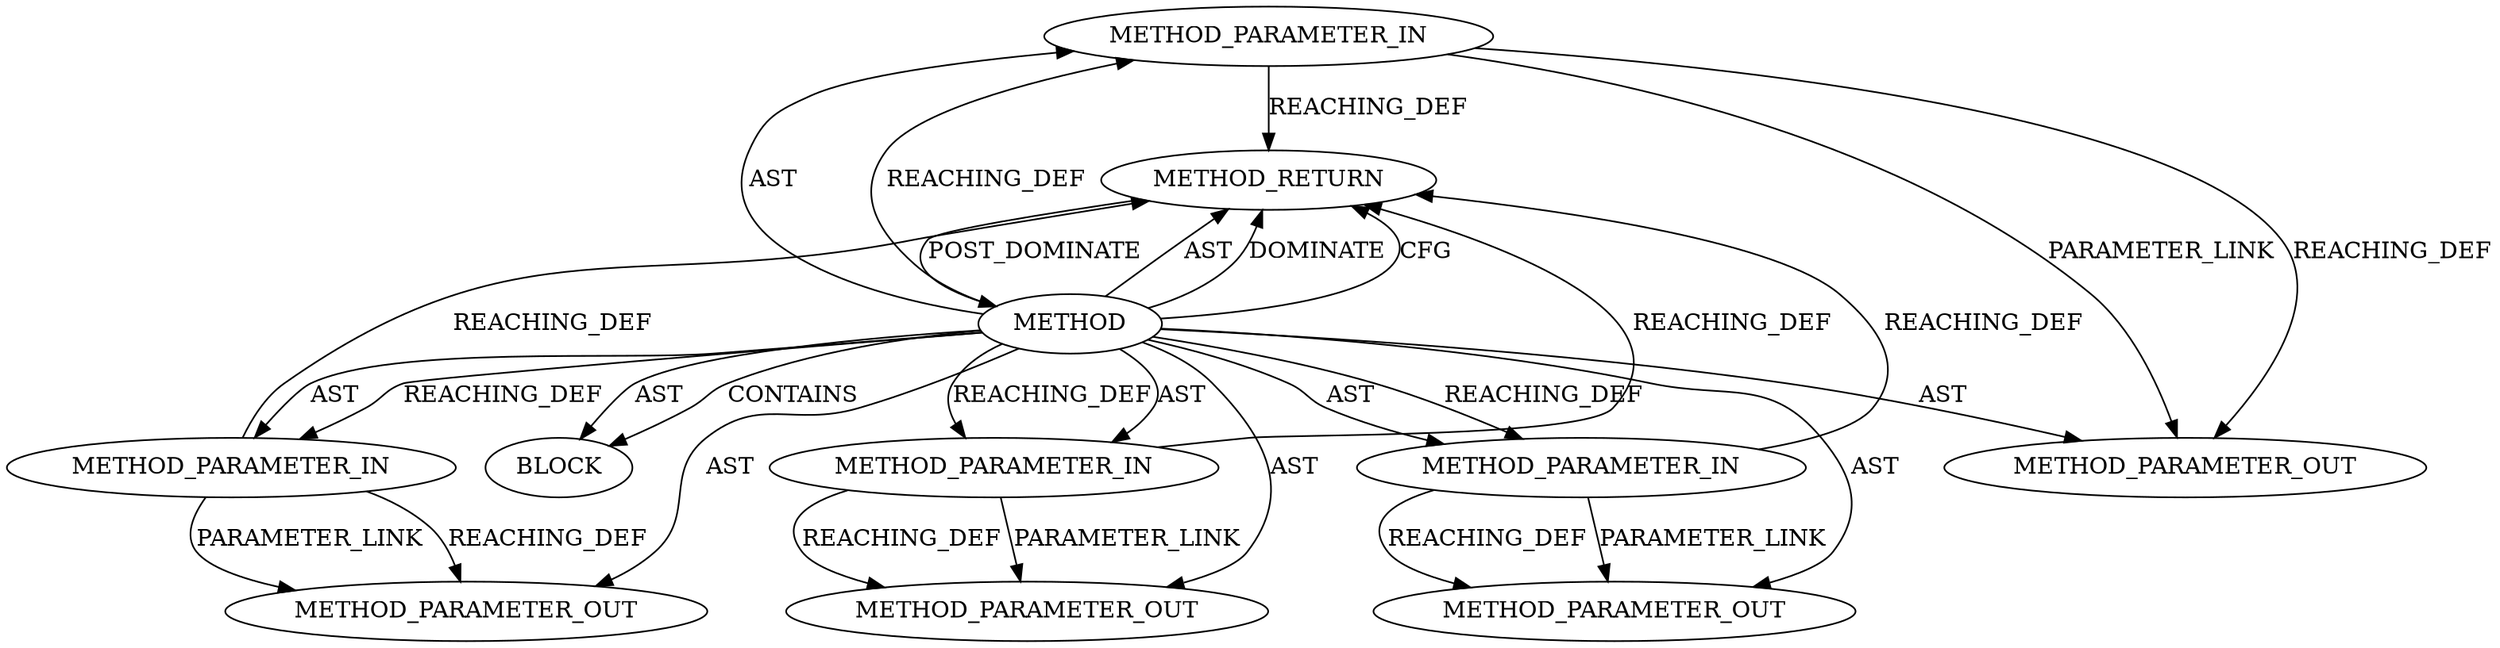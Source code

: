 digraph {
  26286 [label=METHOD_PARAMETER_IN ORDER=3 CODE="p3" IS_VARIADIC=false TYPE_FULL_NAME="ANY" EVALUATION_STRATEGY="BY_VALUE" INDEX=3 NAME="p3"]
  27514 [label=METHOD_PARAMETER_OUT ORDER=2 CODE="p2" IS_VARIADIC=false TYPE_FULL_NAME="ANY" EVALUATION_STRATEGY="BY_VALUE" INDEX=2 NAME="p2"]
  26289 [label=METHOD_RETURN ORDER=2 CODE="RET" TYPE_FULL_NAME="ANY" EVALUATION_STRATEGY="BY_VALUE"]
  27515 [label=METHOD_PARAMETER_OUT ORDER=3 CODE="p3" IS_VARIADIC=false TYPE_FULL_NAME="ANY" EVALUATION_STRATEGY="BY_VALUE" INDEX=3 NAME="p3"]
  26284 [label=METHOD_PARAMETER_IN ORDER=1 CODE="p1" IS_VARIADIC=false TYPE_FULL_NAME="ANY" EVALUATION_STRATEGY="BY_VALUE" INDEX=1 NAME="p1"]
  26287 [label=METHOD_PARAMETER_IN ORDER=4 CODE="p4" IS_VARIADIC=false TYPE_FULL_NAME="ANY" EVALUATION_STRATEGY="BY_VALUE" INDEX=4 NAME="p4"]
  26283 [label=METHOD AST_PARENT_TYPE="NAMESPACE_BLOCK" AST_PARENT_FULL_NAME="<global>" ORDER=0 CODE="<empty>" FULL_NAME="ssl_add_clienthello_tlsext" IS_EXTERNAL=true FILENAME="<empty>" SIGNATURE="" NAME="ssl_add_clienthello_tlsext"]
  27516 [label=METHOD_PARAMETER_OUT ORDER=4 CODE="p4" IS_VARIADIC=false TYPE_FULL_NAME="ANY" EVALUATION_STRATEGY="BY_VALUE" INDEX=4 NAME="p4"]
  27513 [label=METHOD_PARAMETER_OUT ORDER=1 CODE="p1" IS_VARIADIC=false TYPE_FULL_NAME="ANY" EVALUATION_STRATEGY="BY_VALUE" INDEX=1 NAME="p1"]
  26288 [label=BLOCK ORDER=1 ARGUMENT_INDEX=1 CODE="<empty>" TYPE_FULL_NAME="ANY"]
  26285 [label=METHOD_PARAMETER_IN ORDER=2 CODE="p2" IS_VARIADIC=false TYPE_FULL_NAME="ANY" EVALUATION_STRATEGY="BY_VALUE" INDEX=2 NAME="p2"]
  26287 -> 27516 [label=PARAMETER_LINK ]
  26287 -> 27516 [label=REACHING_DEF VARIABLE="p4"]
  26283 -> 27514 [label=AST ]
  26283 -> 26285 [label=REACHING_DEF VARIABLE=""]
  26283 -> 26289 [label=AST ]
  26284 -> 27513 [label=PARAMETER_LINK ]
  26283 -> 26286 [label=AST ]
  26283 -> 26289 [label=DOMINATE ]
  26285 -> 27514 [label=REACHING_DEF VARIABLE="p2"]
  26283 -> 26284 [label=REACHING_DEF VARIABLE=""]
  26283 -> 26284 [label=AST ]
  26286 -> 27515 [label=PARAMETER_LINK ]
  26283 -> 26287 [label=AST ]
  26284 -> 26289 [label=REACHING_DEF VARIABLE="p1"]
  26283 -> 26287 [label=REACHING_DEF VARIABLE=""]
  26285 -> 26289 [label=REACHING_DEF VARIABLE="p2"]
  26283 -> 26289 [label=CFG ]
  26283 -> 27516 [label=AST ]
  26284 -> 27513 [label=REACHING_DEF VARIABLE="p1"]
  26286 -> 26289 [label=REACHING_DEF VARIABLE="p3"]
  26283 -> 26285 [label=AST ]
  26283 -> 27513 [label=AST ]
  26287 -> 26289 [label=REACHING_DEF VARIABLE="p4"]
  26283 -> 26288 [label=CONTAINS ]
  26283 -> 26286 [label=REACHING_DEF VARIABLE=""]
  26285 -> 27514 [label=PARAMETER_LINK ]
  26289 -> 26283 [label=POST_DOMINATE ]
  26283 -> 27515 [label=AST ]
  26283 -> 26288 [label=AST ]
  26286 -> 27515 [label=REACHING_DEF VARIABLE="p3"]
}
